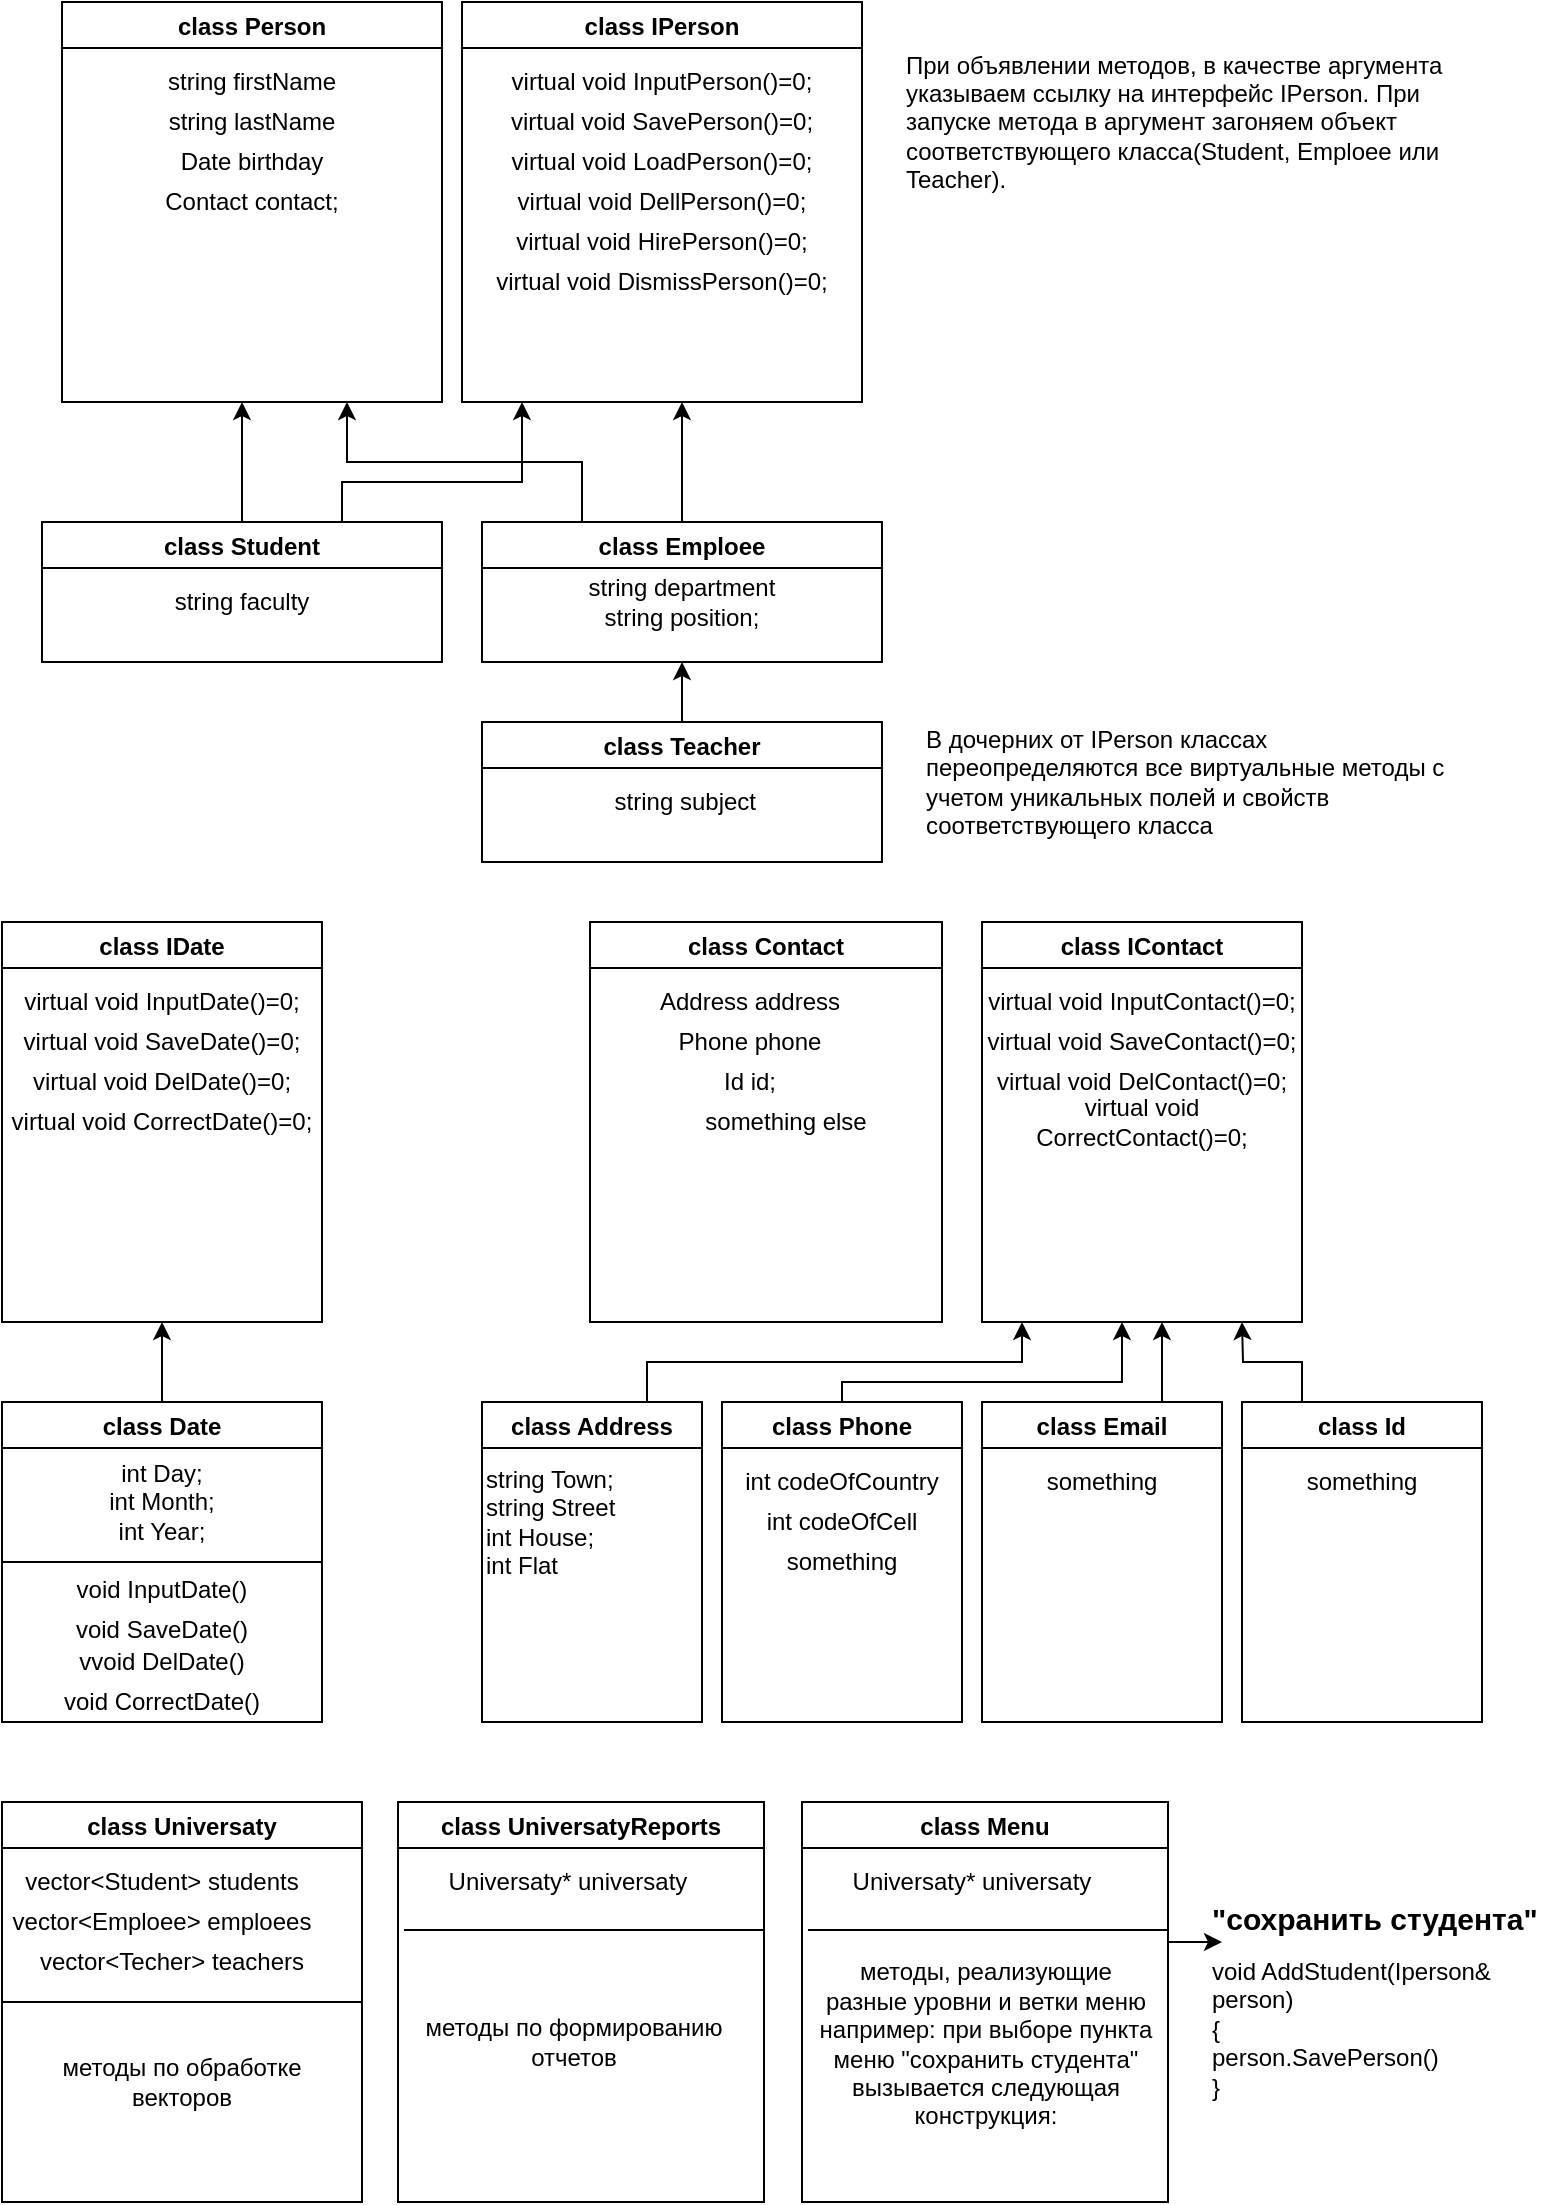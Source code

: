 <mxfile version="15.2.7" type="device"><diagram id="C5RBs43oDa-KdzZeNtuy" name="Page-1"><mxGraphModel dx="1024" dy="584" grid="1" gridSize="10" guides="1" tooltips="1" connect="1" arrows="1" fold="1" page="1" pageScale="1" pageWidth="827" pageHeight="1169" math="0" shadow="0"><root><mxCell id="WIyWlLk6GJQsqaUBKTNV-0"/><mxCell id="WIyWlLk6GJQsqaUBKTNV-1" parent="WIyWlLk6GJQsqaUBKTNV-0"/><mxCell id="8RNcWOk3mwiNOnjfgXA6-1" value="class Person" style="swimlane;" parent="WIyWlLk6GJQsqaUBKTNV-1" vertex="1"><mxGeometry x="70" y="20" width="190" height="200" as="geometry"/></mxCell><mxCell id="mLv77epixwHwAkYEiklh-36" value="string firstName" style="text;html=1;strokeColor=none;fillColor=none;align=center;verticalAlign=middle;whiteSpace=wrap;rounded=0;" parent="8RNcWOk3mwiNOnjfgXA6-1" vertex="1"><mxGeometry y="30" width="190" height="20" as="geometry"/></mxCell><mxCell id="mLv77epixwHwAkYEiklh-37" value="string lastName" style="text;html=1;strokeColor=none;fillColor=none;align=center;verticalAlign=middle;whiteSpace=wrap;rounded=0;" parent="8RNcWOk3mwiNOnjfgXA6-1" vertex="1"><mxGeometry y="50" width="190" height="20" as="geometry"/></mxCell><mxCell id="mLv77epixwHwAkYEiklh-38" value="Date birthday" style="text;html=1;strokeColor=none;fillColor=none;align=center;verticalAlign=middle;whiteSpace=wrap;rounded=0;" parent="8RNcWOk3mwiNOnjfgXA6-1" vertex="1"><mxGeometry y="70" width="190" height="20" as="geometry"/></mxCell><mxCell id="mLv77epixwHwAkYEiklh-44" value="Contact contact;" style="text;html=1;strokeColor=none;fillColor=none;align=center;verticalAlign=middle;whiteSpace=wrap;rounded=0;" parent="8RNcWOk3mwiNOnjfgXA6-1" vertex="1"><mxGeometry y="90" width="190" height="20" as="geometry"/></mxCell><mxCell id="8RNcWOk3mwiNOnjfgXA6-2" value="class IPerson" style="swimlane;" parent="WIyWlLk6GJQsqaUBKTNV-1" vertex="1"><mxGeometry x="270" y="20" width="200" height="200" as="geometry"/></mxCell><mxCell id="8RNcWOk3mwiNOnjfgXA6-4" value="virtual void InputPerson()=0;" style="text;html=1;strokeColor=none;fillColor=none;align=center;verticalAlign=middle;whiteSpace=wrap;rounded=0;" parent="8RNcWOk3mwiNOnjfgXA6-2" vertex="1"><mxGeometry y="30" width="200" height="20" as="geometry"/></mxCell><mxCell id="8RNcWOk3mwiNOnjfgXA6-5" value="virtual void SavePerson()=0;" style="text;html=1;strokeColor=none;fillColor=none;align=center;verticalAlign=middle;whiteSpace=wrap;rounded=0;" parent="8RNcWOk3mwiNOnjfgXA6-2" vertex="1"><mxGeometry y="50" width="200" height="20" as="geometry"/></mxCell><mxCell id="8RNcWOk3mwiNOnjfgXA6-6" value="virtual void LoadPerson()=0;" style="text;html=1;strokeColor=none;fillColor=none;align=center;verticalAlign=middle;whiteSpace=wrap;rounded=0;" parent="8RNcWOk3mwiNOnjfgXA6-2" vertex="1"><mxGeometry y="70" width="200" height="20" as="geometry"/></mxCell><mxCell id="8RNcWOk3mwiNOnjfgXA6-7" value="&lt;span&gt;virtual void DellPerson()=0;&lt;/span&gt;" style="text;html=1;strokeColor=none;fillColor=none;align=center;verticalAlign=middle;whiteSpace=wrap;rounded=0;" parent="8RNcWOk3mwiNOnjfgXA6-2" vertex="1"><mxGeometry y="90" width="200" height="20" as="geometry"/></mxCell><mxCell id="8RNcWOk3mwiNOnjfgXA6-8" value="virtual void HirePerson()=0;" style="text;html=1;strokeColor=none;fillColor=none;align=center;verticalAlign=middle;whiteSpace=wrap;rounded=0;" parent="8RNcWOk3mwiNOnjfgXA6-2" vertex="1"><mxGeometry y="110" width="200" height="20" as="geometry"/></mxCell><mxCell id="8RNcWOk3mwiNOnjfgXA6-9" value="virtual void DismissPerson()=0;" style="text;html=1;strokeColor=none;fillColor=none;align=center;verticalAlign=middle;whiteSpace=wrap;rounded=0;" parent="8RNcWOk3mwiNOnjfgXA6-2" vertex="1"><mxGeometry y="130" width="200" height="20" as="geometry"/></mxCell><mxCell id="UW5PJNTI4Qx2d8c7WmZA-5" style="edgeStyle=orthogonalEdgeStyle;rounded=0;orthogonalLoop=1;jettySize=auto;html=1;exitX=0.5;exitY=0;exitDx=0;exitDy=0;" parent="WIyWlLk6GJQsqaUBKTNV-1" source="UW5PJNTI4Qx2d8c7WmZA-0" edge="1"><mxGeometry relative="1" as="geometry"><mxPoint x="160" y="220" as="targetPoint"/></mxGeometry></mxCell><mxCell id="UW5PJNTI4Qx2d8c7WmZA-6" style="edgeStyle=orthogonalEdgeStyle;rounded=0;orthogonalLoop=1;jettySize=auto;html=1;exitX=0.75;exitY=0;exitDx=0;exitDy=0;" parent="WIyWlLk6GJQsqaUBKTNV-1" source="UW5PJNTI4Qx2d8c7WmZA-0" edge="1"><mxGeometry relative="1" as="geometry"><mxPoint x="300" y="220" as="targetPoint"/><Array as="points"><mxPoint x="210" y="260"/><mxPoint x="300" y="260"/></Array></mxGeometry></mxCell><mxCell id="UW5PJNTI4Qx2d8c7WmZA-0" value="class Student" style="swimlane;" parent="WIyWlLk6GJQsqaUBKTNV-1" vertex="1"><mxGeometry x="60" y="280" width="200" height="70" as="geometry"/></mxCell><mxCell id="8RNcWOk3mwiNOnjfgXA6-10" value="string faculty" style="text;html=1;strokeColor=none;fillColor=none;align=center;verticalAlign=middle;whiteSpace=wrap;rounded=0;" parent="UW5PJNTI4Qx2d8c7WmZA-0" vertex="1"><mxGeometry y="30" width="200" height="20" as="geometry"/></mxCell><mxCell id="UW5PJNTI4Qx2d8c7WmZA-3" style="edgeStyle=orthogonalEdgeStyle;rounded=0;orthogonalLoop=1;jettySize=auto;html=1;exitX=0.25;exitY=0;exitDx=0;exitDy=0;entryX=0.75;entryY=1;entryDx=0;entryDy=0;" parent="WIyWlLk6GJQsqaUBKTNV-1" source="UW5PJNTI4Qx2d8c7WmZA-1" target="8RNcWOk3mwiNOnjfgXA6-1" edge="1"><mxGeometry relative="1" as="geometry"/></mxCell><mxCell id="UW5PJNTI4Qx2d8c7WmZA-7" style="edgeStyle=orthogonalEdgeStyle;rounded=0;orthogonalLoop=1;jettySize=auto;html=1;exitX=0.5;exitY=0;exitDx=0;exitDy=0;" parent="WIyWlLk6GJQsqaUBKTNV-1" source="UW5PJNTI4Qx2d8c7WmZA-1" edge="1"><mxGeometry relative="1" as="geometry"><mxPoint x="380" y="220" as="targetPoint"/></mxGeometry></mxCell><mxCell id="UW5PJNTI4Qx2d8c7WmZA-1" value="class Emploee" style="swimlane;" parent="WIyWlLk6GJQsqaUBKTNV-1" vertex="1"><mxGeometry x="280" y="280" width="200" height="70" as="geometry"/></mxCell><mxCell id="UW5PJNTI4Qx2d8c7WmZA-9" value="string department&lt;br&gt;string position;&lt;br&gt;" style="text;html=1;strokeColor=none;fillColor=none;align=center;verticalAlign=middle;whiteSpace=wrap;rounded=0;" parent="UW5PJNTI4Qx2d8c7WmZA-1" vertex="1"><mxGeometry y="30" width="200" height="20" as="geometry"/></mxCell><mxCell id="UW5PJNTI4Qx2d8c7WmZA-4" style="edgeStyle=orthogonalEdgeStyle;rounded=0;orthogonalLoop=1;jettySize=auto;html=1;exitX=0.5;exitY=0;exitDx=0;exitDy=0;entryX=0.5;entryY=1;entryDx=0;entryDy=0;" parent="WIyWlLk6GJQsqaUBKTNV-1" source="UW5PJNTI4Qx2d8c7WmZA-2" target="UW5PJNTI4Qx2d8c7WmZA-1" edge="1"><mxGeometry relative="1" as="geometry"/></mxCell><mxCell id="UW5PJNTI4Qx2d8c7WmZA-2" value="class Teacher" style="swimlane;" parent="WIyWlLk6GJQsqaUBKTNV-1" vertex="1"><mxGeometry x="280" y="380" width="200" height="70" as="geometry"/></mxCell><mxCell id="UW5PJNTI4Qx2d8c7WmZA-10" value="&amp;nbsp;string subject" style="text;html=1;strokeColor=none;fillColor=none;align=center;verticalAlign=middle;whiteSpace=wrap;rounded=0;" parent="UW5PJNTI4Qx2d8c7WmZA-2" vertex="1"><mxGeometry y="30" width="200" height="20" as="geometry"/></mxCell><mxCell id="UW5PJNTI4Qx2d8c7WmZA-12" value="class IDate" style="swimlane;" parent="WIyWlLk6GJQsqaUBKTNV-1" vertex="1"><mxGeometry x="40" y="480" width="160" height="200" as="geometry"/></mxCell><mxCell id="8RNcWOk3mwiNOnjfgXA6-11" value="virtual void InputDate()=0;" style="text;html=1;strokeColor=none;fillColor=none;align=center;verticalAlign=middle;whiteSpace=wrap;rounded=0;" parent="UW5PJNTI4Qx2d8c7WmZA-12" vertex="1"><mxGeometry y="30" width="160" height="20" as="geometry"/></mxCell><mxCell id="UW5PJNTI4Qx2d8c7WmZA-16" value="virtual void SaveDate()=0;" style="text;html=1;strokeColor=none;fillColor=none;align=center;verticalAlign=middle;whiteSpace=wrap;rounded=0;" parent="UW5PJNTI4Qx2d8c7WmZA-12" vertex="1"><mxGeometry y="50" width="160" height="20" as="geometry"/></mxCell><mxCell id="UW5PJNTI4Qx2d8c7WmZA-17" value="virtual void DelDate()=0;" style="text;html=1;strokeColor=none;fillColor=none;align=center;verticalAlign=middle;whiteSpace=wrap;rounded=0;" parent="UW5PJNTI4Qx2d8c7WmZA-12" vertex="1"><mxGeometry y="70" width="160" height="20" as="geometry"/></mxCell><mxCell id="UW5PJNTI4Qx2d8c7WmZA-18" value="virtual void CorrectDate()=0;" style="text;html=1;strokeColor=none;fillColor=none;align=center;verticalAlign=middle;whiteSpace=wrap;rounded=0;" parent="UW5PJNTI4Qx2d8c7WmZA-12" vertex="1"><mxGeometry y="90" width="160" height="20" as="geometry"/></mxCell><mxCell id="mLv77epixwHwAkYEiklh-0" style="edgeStyle=orthogonalEdgeStyle;rounded=0;orthogonalLoop=1;jettySize=auto;html=1;exitX=0.5;exitY=0;exitDx=0;exitDy=0;entryX=0.5;entryY=1;entryDx=0;entryDy=0;" parent="WIyWlLk6GJQsqaUBKTNV-1" source="UW5PJNTI4Qx2d8c7WmZA-13" target="UW5PJNTI4Qx2d8c7WmZA-12" edge="1"><mxGeometry relative="1" as="geometry"/></mxCell><mxCell id="UW5PJNTI4Qx2d8c7WmZA-13" value="class Date" style="swimlane;" parent="WIyWlLk6GJQsqaUBKTNV-1" vertex="1"><mxGeometry x="40" y="720" width="160" height="160" as="geometry"/></mxCell><mxCell id="mLv77epixwHwAkYEiklh-2" value="int Day;&lt;br&gt;int Month;&lt;br&gt;int Year;" style="text;html=1;strokeColor=none;fillColor=none;align=center;verticalAlign=middle;whiteSpace=wrap;rounded=0;" parent="UW5PJNTI4Qx2d8c7WmZA-13" vertex="1"><mxGeometry y="40" width="160" height="20" as="geometry"/></mxCell><mxCell id="mLv77epixwHwAkYEiklh-3" value="" style="line;html=1;strokeWidth=1;align=left;verticalAlign=middle;spacingTop=-1;spacingLeft=3;spacingRight=3;rotatable=0;labelPosition=right;points=[];portConstraint=eastwest;" parent="UW5PJNTI4Qx2d8c7WmZA-13" vertex="1"><mxGeometry y="76" width="160" height="8" as="geometry"/></mxCell><mxCell id="mLv77epixwHwAkYEiklh-4" value="void InputDate()" style="text;html=1;strokeColor=none;fillColor=none;align=center;verticalAlign=middle;whiteSpace=wrap;rounded=0;" parent="UW5PJNTI4Qx2d8c7WmZA-13" vertex="1"><mxGeometry y="84" width="160" height="20" as="geometry"/></mxCell><mxCell id="mLv77epixwHwAkYEiklh-5" value="void SaveDate()" style="text;html=1;strokeColor=none;fillColor=none;align=center;verticalAlign=middle;whiteSpace=wrap;rounded=0;" parent="UW5PJNTI4Qx2d8c7WmZA-13" vertex="1"><mxGeometry y="104" width="160" height="20" as="geometry"/></mxCell><mxCell id="mLv77epixwHwAkYEiklh-6" value="vvoid DelDate()" style="text;html=1;strokeColor=none;fillColor=none;align=center;verticalAlign=middle;whiteSpace=wrap;rounded=0;" parent="UW5PJNTI4Qx2d8c7WmZA-13" vertex="1"><mxGeometry y="120" width="160" height="20" as="geometry"/></mxCell><mxCell id="mLv77epixwHwAkYEiklh-7" value="void CorrectDate()" style="text;html=1;strokeColor=none;fillColor=none;align=center;verticalAlign=middle;whiteSpace=wrap;rounded=0;" parent="UW5PJNTI4Qx2d8c7WmZA-13" vertex="1"><mxGeometry y="140" width="160" height="20" as="geometry"/></mxCell><mxCell id="mLv77epixwHwAkYEiklh-8" value="class IContact" style="swimlane;" parent="WIyWlLk6GJQsqaUBKTNV-1" vertex="1"><mxGeometry x="530" y="480" width="160" height="200" as="geometry"/></mxCell><mxCell id="mLv77epixwHwAkYEiklh-9" value="virtual void InputContact()=0;" style="text;html=1;strokeColor=none;fillColor=none;align=center;verticalAlign=middle;whiteSpace=wrap;rounded=0;" parent="mLv77epixwHwAkYEiklh-8" vertex="1"><mxGeometry y="30" width="160" height="20" as="geometry"/></mxCell><mxCell id="mLv77epixwHwAkYEiklh-10" value="virtual void SaveContact()=0;" style="text;html=1;strokeColor=none;fillColor=none;align=center;verticalAlign=middle;whiteSpace=wrap;rounded=0;" parent="mLv77epixwHwAkYEiklh-8" vertex="1"><mxGeometry y="50" width="160" height="20" as="geometry"/></mxCell><mxCell id="mLv77epixwHwAkYEiklh-11" value="virtual void DelContact()=0;" style="text;html=1;strokeColor=none;fillColor=none;align=center;verticalAlign=middle;whiteSpace=wrap;rounded=0;" parent="mLv77epixwHwAkYEiklh-8" vertex="1"><mxGeometry y="70" width="160" height="20" as="geometry"/></mxCell><mxCell id="mLv77epixwHwAkYEiklh-12" value="virtual void CorrectContact()=0;" style="text;html=1;strokeColor=none;fillColor=none;align=center;verticalAlign=middle;whiteSpace=wrap;rounded=0;" parent="mLv77epixwHwAkYEiklh-8" vertex="1"><mxGeometry y="90" width="160" height="20" as="geometry"/></mxCell><mxCell id="mLv77epixwHwAkYEiklh-22" style="edgeStyle=orthogonalEdgeStyle;rounded=0;orthogonalLoop=1;jettySize=auto;html=1;exitX=0.75;exitY=0;exitDx=0;exitDy=0;" parent="WIyWlLk6GJQsqaUBKTNV-1" source="mLv77epixwHwAkYEiklh-20" edge="1"><mxGeometry relative="1" as="geometry"><mxPoint x="550" y="680" as="targetPoint"/><Array as="points"><mxPoint x="363" y="700"/><mxPoint x="550" y="700"/></Array></mxGeometry></mxCell><mxCell id="mLv77epixwHwAkYEiklh-20" value="class Address" style="swimlane;" parent="WIyWlLk6GJQsqaUBKTNV-1" vertex="1"><mxGeometry x="280" y="720" width="110" height="160" as="geometry"/></mxCell><mxCell id="mLv77epixwHwAkYEiklh-21" value="string Town;&lt;br&gt;string Street&lt;br&gt;int House;&lt;br&gt;int Flat" style="text;html=1;strokeColor=none;fillColor=none;align=left;verticalAlign=middle;whiteSpace=wrap;rounded=0;" parent="mLv77epixwHwAkYEiklh-20" vertex="1"><mxGeometry y="50" width="110" height="20" as="geometry"/></mxCell><mxCell id="mLv77epixwHwAkYEiklh-28" style="edgeStyle=orthogonalEdgeStyle;rounded=0;orthogonalLoop=1;jettySize=auto;html=1;exitX=0.5;exitY=0;exitDx=0;exitDy=0;" parent="WIyWlLk6GJQsqaUBKTNV-1" source="mLv77epixwHwAkYEiklh-23" edge="1"><mxGeometry relative="1" as="geometry"><mxPoint x="600" y="680" as="targetPoint"/><Array as="points"><mxPoint x="460" y="710"/><mxPoint x="600" y="710"/></Array></mxGeometry></mxCell><mxCell id="mLv77epixwHwAkYEiklh-23" value="class Phone" style="swimlane;startSize=23;" parent="WIyWlLk6GJQsqaUBKTNV-1" vertex="1"><mxGeometry x="400" y="720" width="120" height="160" as="geometry"/></mxCell><mxCell id="mLv77epixwHwAkYEiklh-24" value="int codeOfCountry" style="text;html=1;strokeColor=none;fillColor=none;align=center;verticalAlign=middle;whiteSpace=wrap;rounded=0;" parent="mLv77epixwHwAkYEiklh-23" vertex="1"><mxGeometry y="30" width="120" height="20" as="geometry"/></mxCell><mxCell id="mLv77epixwHwAkYEiklh-34" value="int codeOfCell" style="text;html=1;strokeColor=none;fillColor=none;align=center;verticalAlign=middle;whiteSpace=wrap;rounded=0;" parent="mLv77epixwHwAkYEiklh-23" vertex="1"><mxGeometry y="50" width="120" height="20" as="geometry"/></mxCell><mxCell id="mLv77epixwHwAkYEiklh-35" value="something" style="text;html=1;strokeColor=none;fillColor=none;align=center;verticalAlign=middle;whiteSpace=wrap;rounded=0;" parent="mLv77epixwHwAkYEiklh-23" vertex="1"><mxGeometry y="70" width="120" height="20" as="geometry"/></mxCell><mxCell id="mLv77epixwHwAkYEiklh-29" style="edgeStyle=orthogonalEdgeStyle;rounded=0;orthogonalLoop=1;jettySize=auto;html=1;exitX=0.75;exitY=0;exitDx=0;exitDy=0;" parent="WIyWlLk6GJQsqaUBKTNV-1" source="mLv77epixwHwAkYEiklh-26" edge="1"><mxGeometry relative="1" as="geometry"><mxPoint x="620" y="680" as="targetPoint"/></mxGeometry></mxCell><mxCell id="mLv77epixwHwAkYEiklh-26" value="class Email" style="swimlane;startSize=23;" parent="WIyWlLk6GJQsqaUBKTNV-1" vertex="1"><mxGeometry x="530" y="720" width="120" height="160" as="geometry"/></mxCell><mxCell id="mLv77epixwHwAkYEiklh-27" value="something" style="text;html=1;strokeColor=none;fillColor=none;align=center;verticalAlign=middle;whiteSpace=wrap;rounded=0;" parent="mLv77epixwHwAkYEiklh-26" vertex="1"><mxGeometry y="30" width="120" height="20" as="geometry"/></mxCell><mxCell id="mLv77epixwHwAkYEiklh-32" style="edgeStyle=orthogonalEdgeStyle;rounded=0;orthogonalLoop=1;jettySize=auto;html=1;exitX=0.25;exitY=0;exitDx=0;exitDy=0;" parent="WIyWlLk6GJQsqaUBKTNV-1" source="mLv77epixwHwAkYEiklh-30" edge="1"><mxGeometry relative="1" as="geometry"><mxPoint x="660" y="680" as="targetPoint"/></mxGeometry></mxCell><mxCell id="mLv77epixwHwAkYEiklh-30" value="class Id" style="swimlane;startSize=23;" parent="WIyWlLk6GJQsqaUBKTNV-1" vertex="1"><mxGeometry x="660" y="720" width="120" height="160" as="geometry"/></mxCell><mxCell id="mLv77epixwHwAkYEiklh-31" value="something" style="text;html=1;strokeColor=none;fillColor=none;align=center;verticalAlign=middle;whiteSpace=wrap;rounded=0;" parent="mLv77epixwHwAkYEiklh-30" vertex="1"><mxGeometry y="30" width="120" height="20" as="geometry"/></mxCell><mxCell id="mLv77epixwHwAkYEiklh-39" value="class Contact" style="swimlane;" parent="WIyWlLk6GJQsqaUBKTNV-1" vertex="1"><mxGeometry x="334" y="480" width="176" height="200" as="geometry"/></mxCell><mxCell id="mLv77epixwHwAkYEiklh-40" value="Address address" style="text;html=1;strokeColor=none;fillColor=none;align=center;verticalAlign=middle;whiteSpace=wrap;rounded=0;" parent="mLv77epixwHwAkYEiklh-39" vertex="1"><mxGeometry y="30" width="160" height="20" as="geometry"/></mxCell><mxCell id="mLv77epixwHwAkYEiklh-41" value="Phone phone" style="text;html=1;strokeColor=none;fillColor=none;align=center;verticalAlign=middle;whiteSpace=wrap;rounded=0;" parent="mLv77epixwHwAkYEiklh-39" vertex="1"><mxGeometry y="50" width="160" height="20" as="geometry"/></mxCell><mxCell id="mLv77epixwHwAkYEiklh-42" value="Id id;" style="text;html=1;strokeColor=none;fillColor=none;align=center;verticalAlign=middle;whiteSpace=wrap;rounded=0;" parent="mLv77epixwHwAkYEiklh-39" vertex="1"><mxGeometry y="70" width="160" height="20" as="geometry"/></mxCell><mxCell id="mLv77epixwHwAkYEiklh-45" value="something else" style="text;html=1;strokeColor=none;fillColor=none;align=center;verticalAlign=middle;whiteSpace=wrap;rounded=0;" parent="mLv77epixwHwAkYEiklh-39" vertex="1"><mxGeometry x="6" y="90" width="184" height="20" as="geometry"/></mxCell><mxCell id="mLv77epixwHwAkYEiklh-46" value="При объявлении методов, в качестве аргумента указываем ссылку на интерфейс IPerson. При запуске метода в аргумент загоняем объект соответствующего класса(Student, Emploee или Teacher)." style="text;html=1;strokeColor=none;fillColor=none;align=left;verticalAlign=middle;whiteSpace=wrap;rounded=0;" parent="WIyWlLk6GJQsqaUBKTNV-1" vertex="1"><mxGeometry x="490" y="30" width="280" height="100" as="geometry"/></mxCell><mxCell id="mLv77epixwHwAkYEiklh-47" value="В дочерних от IPerson классах переопределяются все виртуальные методы с учетом уникальных полей и свойств соответствующего класса" style="text;html=1;strokeColor=none;fillColor=none;align=left;verticalAlign=middle;whiteSpace=wrap;rounded=0;" parent="WIyWlLk6GJQsqaUBKTNV-1" vertex="1"><mxGeometry x="500" y="370" width="280" height="80" as="geometry"/></mxCell><mxCell id="mLv77epixwHwAkYEiklh-48" value="class Universaty" style="swimlane;" parent="WIyWlLk6GJQsqaUBKTNV-1" vertex="1"><mxGeometry x="40" y="920" width="180" height="200" as="geometry"/></mxCell><mxCell id="mLv77epixwHwAkYEiklh-49" value="vector&amp;lt;Student&amp;gt; students" style="text;html=1;strokeColor=none;fillColor=none;align=center;verticalAlign=middle;whiteSpace=wrap;rounded=0;" parent="mLv77epixwHwAkYEiklh-48" vertex="1"><mxGeometry y="30" width="160" height="20" as="geometry"/></mxCell><mxCell id="mLv77epixwHwAkYEiklh-50" value="vector&amp;lt;Emploee&amp;gt; emploees" style="text;html=1;strokeColor=none;fillColor=none;align=center;verticalAlign=middle;whiteSpace=wrap;rounded=0;" parent="mLv77epixwHwAkYEiklh-48" vertex="1"><mxGeometry y="50" width="160" height="20" as="geometry"/></mxCell><mxCell id="mLv77epixwHwAkYEiklh-52" value="vector&amp;lt;Techer&amp;gt; teachers" style="text;html=1;strokeColor=none;fillColor=none;align=center;verticalAlign=middle;whiteSpace=wrap;rounded=0;" parent="mLv77epixwHwAkYEiklh-48" vertex="1"><mxGeometry y="70" width="170" height="20" as="geometry"/></mxCell><mxCell id="mLv77epixwHwAkYEiklh-60" value="методы по обработке векторов" style="text;html=1;strokeColor=none;fillColor=none;align=center;verticalAlign=middle;whiteSpace=wrap;rounded=0;" parent="mLv77epixwHwAkYEiklh-48" vertex="1"><mxGeometry x="5" y="130" width="170" height="20" as="geometry"/></mxCell><mxCell id="mLv77epixwHwAkYEiklh-59" value="" style="line;html=1;strokeWidth=1;align=left;verticalAlign=middle;spacingTop=-1;spacingLeft=3;spacingRight=3;rotatable=0;labelPosition=right;points=[];portConstraint=eastwest;" parent="mLv77epixwHwAkYEiklh-48" vertex="1"><mxGeometry y="96" width="180" height="8" as="geometry"/></mxCell><mxCell id="mLv77epixwHwAkYEiklh-54" value="class UniversatyReports" style="swimlane;" parent="WIyWlLk6GJQsqaUBKTNV-1" vertex="1"><mxGeometry x="238" y="920" width="183" height="200" as="geometry"/></mxCell><mxCell id="mLv77epixwHwAkYEiklh-55" value="Universaty* universaty" style="text;html=1;strokeColor=none;fillColor=none;align=center;verticalAlign=middle;whiteSpace=wrap;rounded=0;" parent="mLv77epixwHwAkYEiklh-54" vertex="1"><mxGeometry x="10" y="30" width="150" height="20" as="geometry"/></mxCell><mxCell id="mLv77epixwHwAkYEiklh-58" value="методы по формированию отчетов" style="text;html=1;strokeColor=none;fillColor=none;align=center;verticalAlign=middle;whiteSpace=wrap;rounded=0;" parent="mLv77epixwHwAkYEiklh-54" vertex="1"><mxGeometry x="3" y="110" width="170" height="20" as="geometry"/></mxCell><mxCell id="mLv77epixwHwAkYEiklh-61" value="" style="line;html=1;strokeWidth=1;align=left;verticalAlign=middle;spacingTop=-1;spacingLeft=3;spacingRight=3;rotatable=0;labelPosition=right;points=[];portConstraint=eastwest;" parent="mLv77epixwHwAkYEiklh-54" vertex="1"><mxGeometry x="3" y="60" width="180" height="8" as="geometry"/></mxCell><mxCell id="XSa52XN1Zih-qLZQdh5D-5" style="edgeStyle=orthogonalEdgeStyle;rounded=0;orthogonalLoop=1;jettySize=auto;html=1;" edge="1" parent="WIyWlLk6GJQsqaUBKTNV-1"><mxGeometry relative="1" as="geometry"><mxPoint x="650" y="990" as="targetPoint"/><mxPoint x="623" y="990" as="sourcePoint"/></mxGeometry></mxCell><mxCell id="XSa52XN1Zih-qLZQdh5D-0" value="class Menu" style="swimlane;" vertex="1" parent="WIyWlLk6GJQsqaUBKTNV-1"><mxGeometry x="440" y="920" width="183" height="200" as="geometry"/></mxCell><mxCell id="XSa52XN1Zih-qLZQdh5D-1" value="Universaty* universaty" style="text;html=1;strokeColor=none;fillColor=none;align=center;verticalAlign=middle;whiteSpace=wrap;rounded=0;" vertex="1" parent="XSa52XN1Zih-qLZQdh5D-0"><mxGeometry x="10" y="30" width="150" height="20" as="geometry"/></mxCell><mxCell id="XSa52XN1Zih-qLZQdh5D-2" value="методы, реализующие разные уровни и ветки меню&lt;br&gt;например: при выборе пункта меню &quot;сохранить студента&quot; вызывается следующая конструкция:" style="text;html=1;strokeColor=none;fillColor=none;align=center;verticalAlign=middle;whiteSpace=wrap;rounded=0;" vertex="1" parent="XSa52XN1Zih-qLZQdh5D-0"><mxGeometry x="6.5" y="90" width="170" height="62" as="geometry"/></mxCell><mxCell id="XSa52XN1Zih-qLZQdh5D-3" value="" style="line;html=1;strokeWidth=1;align=left;verticalAlign=middle;spacingTop=-1;spacingLeft=3;spacingRight=3;rotatable=0;labelPosition=right;points=[];portConstraint=eastwest;" vertex="1" parent="XSa52XN1Zih-qLZQdh5D-0"><mxGeometry x="3" y="60" width="180" height="8" as="geometry"/></mxCell><mxCell id="XSa52XN1Zih-qLZQdh5D-7" value="&lt;h1 style=&quot;font-size: 15px&quot;&gt;&quot;сохранить студента&quot;&lt;/h1&gt;&lt;div&gt;void AddStudent(Iperson&amp;amp; person)&lt;/div&gt;&lt;div&gt;{&lt;/div&gt;&lt;div&gt;person.SavePerson()&lt;/div&gt;&lt;div&gt;}&lt;/div&gt;" style="text;html=1;strokeColor=none;fillColor=none;spacing=5;spacingTop=-20;whiteSpace=wrap;overflow=hidden;rounded=0;" vertex="1" parent="WIyWlLk6GJQsqaUBKTNV-1"><mxGeometry x="640" y="970" width="180" height="150" as="geometry"/></mxCell></root></mxGraphModel></diagram></mxfile>